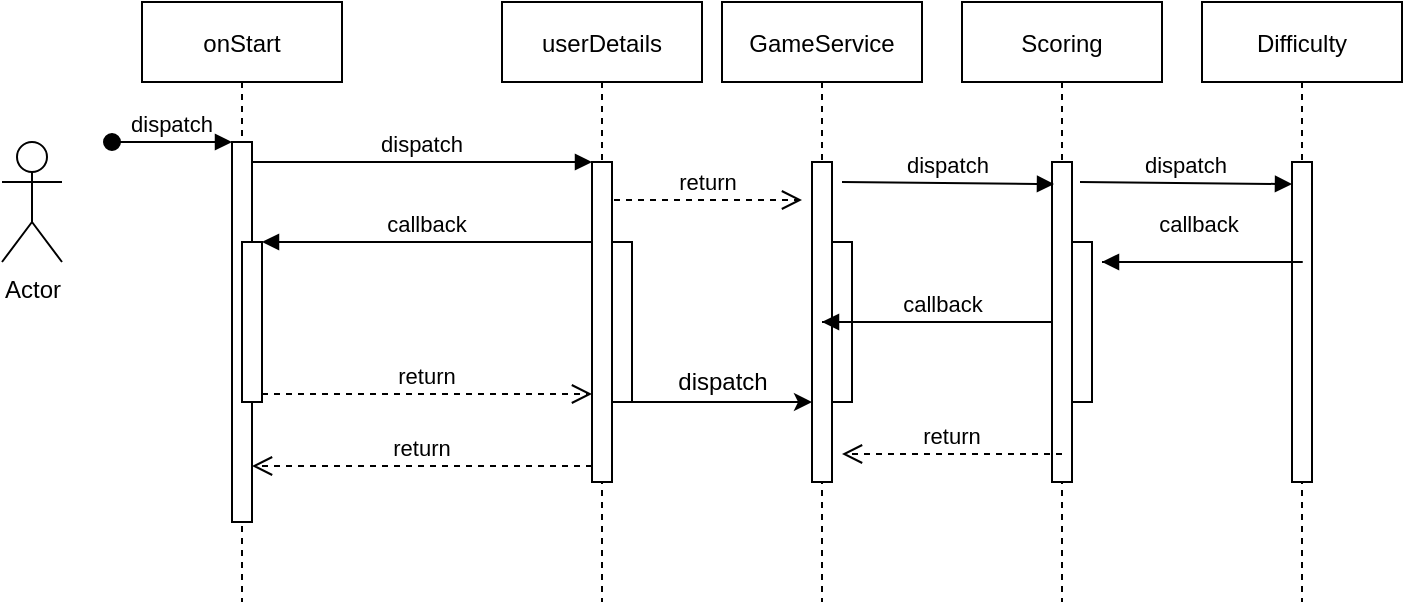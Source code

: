 <mxfile version="16.6.4" type="github">
  <diagram id="kgpKYQtTHZ0yAKxKKP6v" name="Page-1">
    <mxGraphModel dx="1406" dy="676" grid="1" gridSize="10" guides="1" tooltips="1" connect="1" arrows="1" fold="1" page="1" pageScale="1" pageWidth="850" pageHeight="1100" math="0" shadow="0">
      <root>
        <mxCell id="0" />
        <mxCell id="1" parent="0" />
        <mxCell id="3nuBFxr9cyL0pnOWT2aG-1" value="onStart" style="shape=umlLifeline;perimeter=lifelinePerimeter;container=1;collapsible=0;recursiveResize=0;rounded=0;shadow=0;strokeWidth=1;" parent="1" vertex="1">
          <mxGeometry x="120" y="80" width="100" height="300" as="geometry" />
        </mxCell>
        <mxCell id="3nuBFxr9cyL0pnOWT2aG-2" value="" style="points=[];perimeter=orthogonalPerimeter;rounded=0;shadow=0;strokeWidth=1;" parent="3nuBFxr9cyL0pnOWT2aG-1" vertex="1">
          <mxGeometry x="45" y="70" width="10" height="190" as="geometry" />
        </mxCell>
        <mxCell id="3nuBFxr9cyL0pnOWT2aG-3" value="dispatch" style="verticalAlign=bottom;startArrow=oval;endArrow=block;startSize=8;shadow=0;strokeWidth=1;" parent="3nuBFxr9cyL0pnOWT2aG-1" target="3nuBFxr9cyL0pnOWT2aG-2" edge="1">
          <mxGeometry relative="1" as="geometry">
            <mxPoint x="-15" y="70" as="sourcePoint" />
          </mxGeometry>
        </mxCell>
        <mxCell id="3nuBFxr9cyL0pnOWT2aG-4" value="" style="points=[];perimeter=orthogonalPerimeter;rounded=0;shadow=0;strokeWidth=1;" parent="3nuBFxr9cyL0pnOWT2aG-1" vertex="1">
          <mxGeometry x="50" y="120" width="10" height="80" as="geometry" />
        </mxCell>
        <mxCell id="3nuBFxr9cyL0pnOWT2aG-5" value="userDetails" style="shape=umlLifeline;perimeter=lifelinePerimeter;container=1;collapsible=0;recursiveResize=0;rounded=0;shadow=0;strokeWidth=1;" parent="1" vertex="1">
          <mxGeometry x="300" y="80" width="100" height="300" as="geometry" />
        </mxCell>
        <mxCell id="3nuBFxr9cyL0pnOWT2aG-6" value="" style="points=[];perimeter=orthogonalPerimeter;rounded=0;shadow=0;strokeWidth=1;" parent="3nuBFxr9cyL0pnOWT2aG-5" vertex="1">
          <mxGeometry x="45" y="80" width="10" height="160" as="geometry" />
        </mxCell>
        <mxCell id="FrCvDKRbt1Tq-J5Lvqsk-24" value="" style="points=[];perimeter=orthogonalPerimeter;rounded=0;shadow=0;strokeWidth=1;" vertex="1" parent="3nuBFxr9cyL0pnOWT2aG-5">
          <mxGeometry x="55" y="120" width="10" height="80" as="geometry" />
        </mxCell>
        <mxCell id="3nuBFxr9cyL0pnOWT2aG-7" value="return" style="verticalAlign=bottom;endArrow=open;dashed=1;endSize=8;exitX=0;exitY=0.95;shadow=0;strokeWidth=1;" parent="1" source="3nuBFxr9cyL0pnOWT2aG-6" target="3nuBFxr9cyL0pnOWT2aG-2" edge="1">
          <mxGeometry relative="1" as="geometry">
            <mxPoint x="275" y="236" as="targetPoint" />
          </mxGeometry>
        </mxCell>
        <mxCell id="3nuBFxr9cyL0pnOWT2aG-8" value="dispatch" style="verticalAlign=bottom;endArrow=block;entryX=0;entryY=0;shadow=0;strokeWidth=1;" parent="1" source="3nuBFxr9cyL0pnOWT2aG-2" target="3nuBFxr9cyL0pnOWT2aG-6" edge="1">
          <mxGeometry relative="1" as="geometry">
            <mxPoint x="275" y="160" as="sourcePoint" />
          </mxGeometry>
        </mxCell>
        <mxCell id="3nuBFxr9cyL0pnOWT2aG-9" value="callback" style="verticalAlign=bottom;endArrow=block;entryX=1;entryY=0;shadow=0;strokeWidth=1;" parent="1" source="3nuBFxr9cyL0pnOWT2aG-6" target="3nuBFxr9cyL0pnOWT2aG-4" edge="1">
          <mxGeometry relative="1" as="geometry">
            <mxPoint x="240" y="200" as="sourcePoint" />
          </mxGeometry>
        </mxCell>
        <mxCell id="3nuBFxr9cyL0pnOWT2aG-10" value="return" style="verticalAlign=bottom;endArrow=open;dashed=1;endSize=8;exitX=1;exitY=0.95;shadow=0;strokeWidth=1;" parent="1" source="3nuBFxr9cyL0pnOWT2aG-4" target="3nuBFxr9cyL0pnOWT2aG-6" edge="1">
          <mxGeometry relative="1" as="geometry">
            <mxPoint x="240" y="257" as="targetPoint" />
          </mxGeometry>
        </mxCell>
        <mxCell id="FrCvDKRbt1Tq-J5Lvqsk-1" value="Actor" style="shape=umlActor;verticalLabelPosition=bottom;verticalAlign=top;html=1;outlineConnect=0;" vertex="1" parent="1">
          <mxGeometry x="50" y="150" width="30" height="60" as="geometry" />
        </mxCell>
        <mxCell id="FrCvDKRbt1Tq-J5Lvqsk-9" value="GameService" style="shape=umlLifeline;perimeter=lifelinePerimeter;container=1;collapsible=0;recursiveResize=0;rounded=0;shadow=0;strokeWidth=1;" vertex="1" parent="1">
          <mxGeometry x="410" y="80" width="100" height="300" as="geometry" />
        </mxCell>
        <mxCell id="FrCvDKRbt1Tq-J5Lvqsk-10" value="" style="points=[];perimeter=orthogonalPerimeter;rounded=0;shadow=0;strokeWidth=1;" vertex="1" parent="FrCvDKRbt1Tq-J5Lvqsk-9">
          <mxGeometry x="45" y="80" width="10" height="160" as="geometry" />
        </mxCell>
        <mxCell id="FrCvDKRbt1Tq-J5Lvqsk-14" value="dispatch" style="text;html=1;resizable=0;autosize=1;align=center;verticalAlign=middle;points=[];fillColor=none;strokeColor=none;rounded=0;" vertex="1" parent="FrCvDKRbt1Tq-J5Lvqsk-9">
          <mxGeometry x="-30" y="180" width="60" height="20" as="geometry" />
        </mxCell>
        <mxCell id="FrCvDKRbt1Tq-J5Lvqsk-29" value="" style="points=[];perimeter=orthogonalPerimeter;rounded=0;shadow=0;strokeWidth=1;" vertex="1" parent="FrCvDKRbt1Tq-J5Lvqsk-9">
          <mxGeometry x="55" y="120" width="10" height="80" as="geometry" />
        </mxCell>
        <mxCell id="FrCvDKRbt1Tq-J5Lvqsk-11" value="" style="edgeStyle=orthogonalEdgeStyle;rounded=0;orthogonalLoop=1;jettySize=auto;html=1;" edge="1" parent="1" source="3nuBFxr9cyL0pnOWT2aG-6" target="FrCvDKRbt1Tq-J5Lvqsk-10">
          <mxGeometry relative="1" as="geometry">
            <Array as="points">
              <mxPoint x="405" y="280" />
              <mxPoint x="405" y="280" />
            </Array>
          </mxGeometry>
        </mxCell>
        <mxCell id="FrCvDKRbt1Tq-J5Lvqsk-15" value="Scoring" style="shape=umlLifeline;perimeter=lifelinePerimeter;container=1;collapsible=0;recursiveResize=0;rounded=0;shadow=0;strokeWidth=1;" vertex="1" parent="1">
          <mxGeometry x="530" y="80" width="100" height="300" as="geometry" />
        </mxCell>
        <mxCell id="FrCvDKRbt1Tq-J5Lvqsk-16" value="" style="points=[];perimeter=orthogonalPerimeter;rounded=0;shadow=0;strokeWidth=1;" vertex="1" parent="FrCvDKRbt1Tq-J5Lvqsk-15">
          <mxGeometry x="45" y="80" width="10" height="160" as="geometry" />
        </mxCell>
        <mxCell id="FrCvDKRbt1Tq-J5Lvqsk-21" value="dispatch" style="verticalAlign=bottom;endArrow=block;shadow=0;strokeWidth=1;entryX=0.1;entryY=0.069;entryDx=0;entryDy=0;entryPerimeter=0;" edge="1" parent="FrCvDKRbt1Tq-J5Lvqsk-15" target="FrCvDKRbt1Tq-J5Lvqsk-16">
          <mxGeometry relative="1" as="geometry">
            <mxPoint x="-60" y="90" as="sourcePoint" />
            <mxPoint x="40" y="90" as="targetPoint" />
          </mxGeometry>
        </mxCell>
        <mxCell id="FrCvDKRbt1Tq-J5Lvqsk-38" value="" style="points=[];perimeter=orthogonalPerimeter;rounded=0;shadow=0;strokeWidth=1;" vertex="1" parent="FrCvDKRbt1Tq-J5Lvqsk-15">
          <mxGeometry x="55" y="120" width="10" height="80" as="geometry" />
        </mxCell>
        <mxCell id="FrCvDKRbt1Tq-J5Lvqsk-39" value="return" style="verticalAlign=bottom;endArrow=open;dashed=1;endSize=8;shadow=0;strokeWidth=1;" edge="1" parent="FrCvDKRbt1Tq-J5Lvqsk-15">
          <mxGeometry relative="1" as="geometry">
            <mxPoint x="-60" y="226" as="targetPoint" />
            <mxPoint x="50" y="226" as="sourcePoint" />
          </mxGeometry>
        </mxCell>
        <mxCell id="FrCvDKRbt1Tq-J5Lvqsk-18" value="Difficulty" style="shape=umlLifeline;perimeter=lifelinePerimeter;container=1;collapsible=0;recursiveResize=0;rounded=0;shadow=0;strokeWidth=1;" vertex="1" parent="1">
          <mxGeometry x="650" y="80" width="100" height="300" as="geometry" />
        </mxCell>
        <mxCell id="FrCvDKRbt1Tq-J5Lvqsk-19" value="" style="points=[];perimeter=orthogonalPerimeter;rounded=0;shadow=0;strokeWidth=1;" vertex="1" parent="FrCvDKRbt1Tq-J5Lvqsk-18">
          <mxGeometry x="45" y="80" width="10" height="160" as="geometry" />
        </mxCell>
        <mxCell id="FrCvDKRbt1Tq-J5Lvqsk-22" value="dispatch" style="verticalAlign=bottom;endArrow=block;shadow=0;strokeWidth=1;entryX=0.1;entryY=0.069;entryDx=0;entryDy=0;entryPerimeter=0;" edge="1" parent="FrCvDKRbt1Tq-J5Lvqsk-18">
          <mxGeometry relative="1" as="geometry">
            <mxPoint x="-61" y="90" as="sourcePoint" />
            <mxPoint x="45" y="91.04" as="targetPoint" />
          </mxGeometry>
        </mxCell>
        <mxCell id="FrCvDKRbt1Tq-J5Lvqsk-41" value="callback" style="verticalAlign=bottom;endArrow=block;shadow=0;strokeWidth=1;" edge="1" parent="FrCvDKRbt1Tq-J5Lvqsk-18">
          <mxGeometry x="0.538" y="-10" relative="1" as="geometry">
            <mxPoint x="-50" y="130" as="sourcePoint" />
            <mxPoint x="-50" y="130" as="targetPoint" />
            <Array as="points">
              <mxPoint x="55" y="130" />
            </Array>
            <mxPoint as="offset" />
          </mxGeometry>
        </mxCell>
        <mxCell id="FrCvDKRbt1Tq-J5Lvqsk-23" value="callback" style="verticalAlign=bottom;endArrow=block;shadow=0;strokeWidth=1;" edge="1" parent="1" target="FrCvDKRbt1Tq-J5Lvqsk-9">
          <mxGeometry x="0.497" relative="1" as="geometry">
            <mxPoint x="460" y="240" as="sourcePoint" />
            <Array as="points">
              <mxPoint x="580" y="240" />
            </Array>
            <mxPoint as="offset" />
          </mxGeometry>
        </mxCell>
        <mxCell id="FrCvDKRbt1Tq-J5Lvqsk-40" value="return" style="verticalAlign=bottom;endArrow=open;dashed=1;endSize=8;exitX=1.1;exitY=0.119;shadow=0;strokeWidth=1;exitDx=0;exitDy=0;exitPerimeter=0;" edge="1" parent="1" source="3nuBFxr9cyL0pnOWT2aG-6">
          <mxGeometry relative="1" as="geometry">
            <mxPoint x="450" y="179" as="targetPoint" />
            <mxPoint x="425" y="270" as="sourcePoint" />
          </mxGeometry>
        </mxCell>
      </root>
    </mxGraphModel>
  </diagram>
</mxfile>
